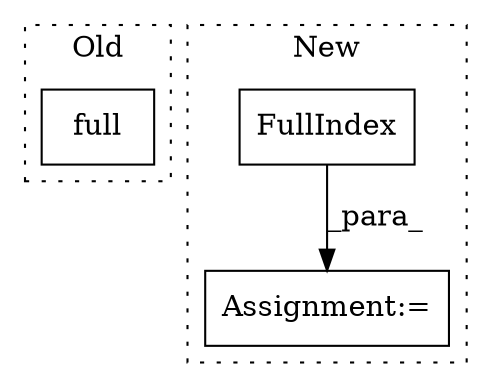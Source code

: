 digraph G {
subgraph cluster0 {
1 [label="full" a="32" s="522" l="6" shape="box"];
label = "Old";
style="dotted";
}
subgraph cluster1 {
2 [label="FullIndex" a="32" s="468" l="11" shape="box"];
3 [label="Assignment:=" a="7" s="453" l="1" shape="box"];
label = "New";
style="dotted";
}
2 -> 3 [label="_para_"];
}